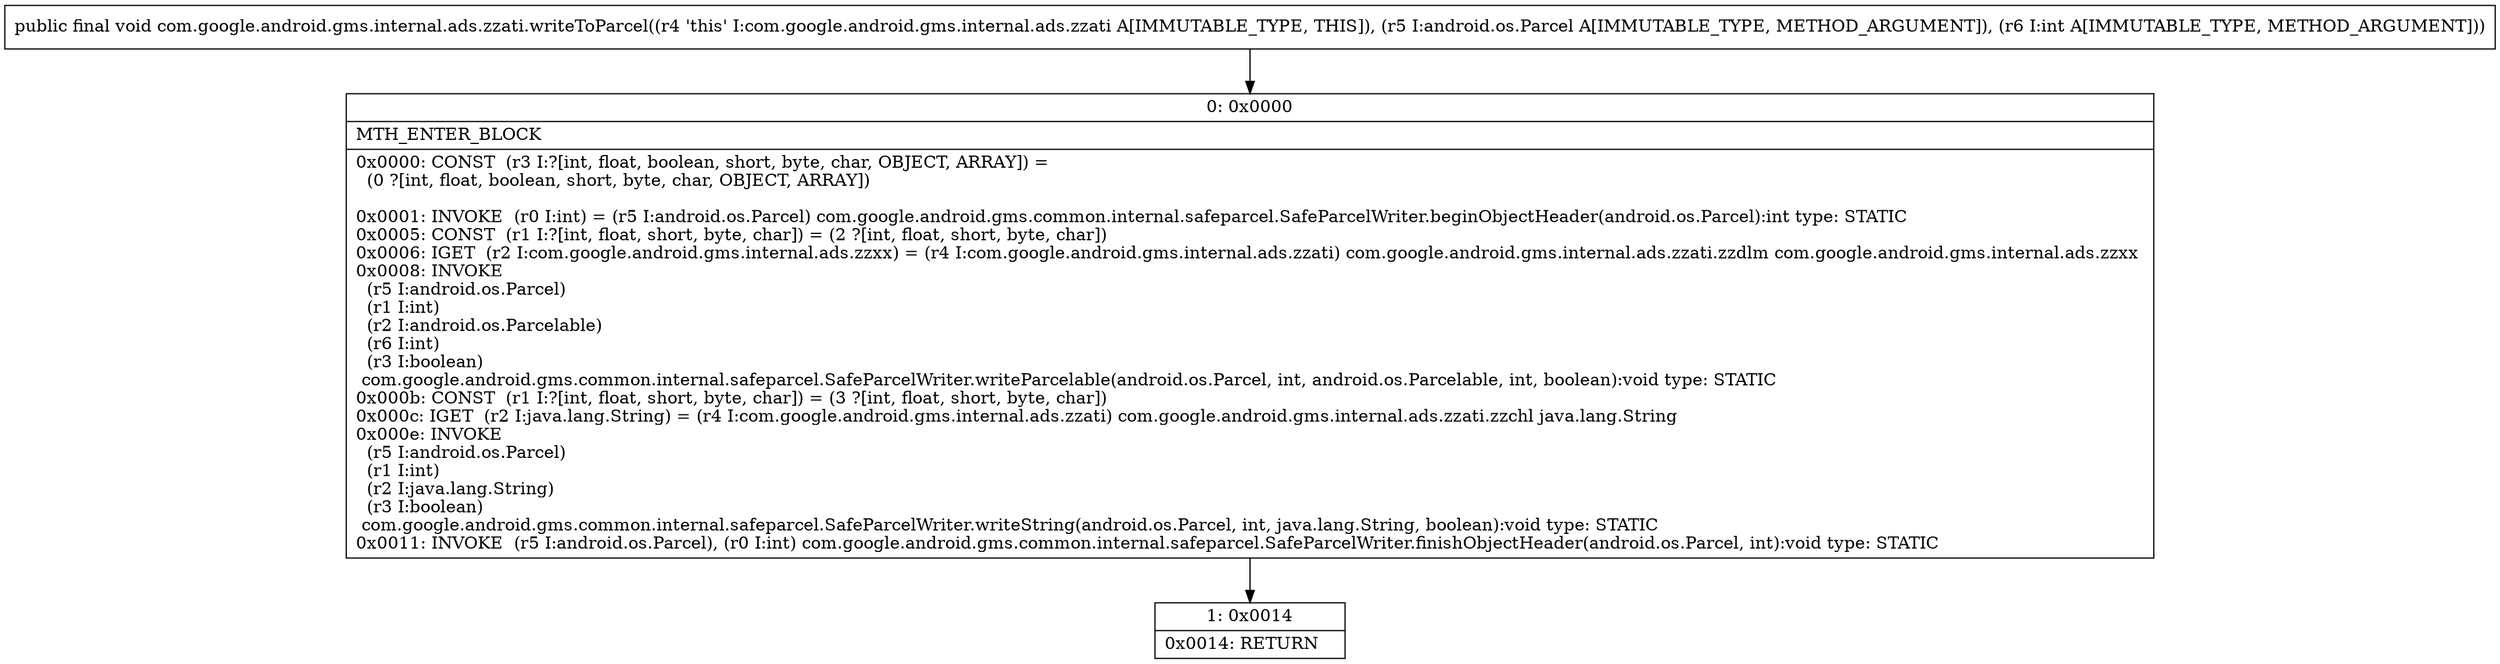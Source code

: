 digraph "CFG forcom.google.android.gms.internal.ads.zzati.writeToParcel(Landroid\/os\/Parcel;I)V" {
Node_0 [shape=record,label="{0\:\ 0x0000|MTH_ENTER_BLOCK\l|0x0000: CONST  (r3 I:?[int, float, boolean, short, byte, char, OBJECT, ARRAY]) = \l  (0 ?[int, float, boolean, short, byte, char, OBJECT, ARRAY])\l \l0x0001: INVOKE  (r0 I:int) = (r5 I:android.os.Parcel) com.google.android.gms.common.internal.safeparcel.SafeParcelWriter.beginObjectHeader(android.os.Parcel):int type: STATIC \l0x0005: CONST  (r1 I:?[int, float, short, byte, char]) = (2 ?[int, float, short, byte, char]) \l0x0006: IGET  (r2 I:com.google.android.gms.internal.ads.zzxx) = (r4 I:com.google.android.gms.internal.ads.zzati) com.google.android.gms.internal.ads.zzati.zzdlm com.google.android.gms.internal.ads.zzxx \l0x0008: INVOKE  \l  (r5 I:android.os.Parcel)\l  (r1 I:int)\l  (r2 I:android.os.Parcelable)\l  (r6 I:int)\l  (r3 I:boolean)\l com.google.android.gms.common.internal.safeparcel.SafeParcelWriter.writeParcelable(android.os.Parcel, int, android.os.Parcelable, int, boolean):void type: STATIC \l0x000b: CONST  (r1 I:?[int, float, short, byte, char]) = (3 ?[int, float, short, byte, char]) \l0x000c: IGET  (r2 I:java.lang.String) = (r4 I:com.google.android.gms.internal.ads.zzati) com.google.android.gms.internal.ads.zzati.zzchl java.lang.String \l0x000e: INVOKE  \l  (r5 I:android.os.Parcel)\l  (r1 I:int)\l  (r2 I:java.lang.String)\l  (r3 I:boolean)\l com.google.android.gms.common.internal.safeparcel.SafeParcelWriter.writeString(android.os.Parcel, int, java.lang.String, boolean):void type: STATIC \l0x0011: INVOKE  (r5 I:android.os.Parcel), (r0 I:int) com.google.android.gms.common.internal.safeparcel.SafeParcelWriter.finishObjectHeader(android.os.Parcel, int):void type: STATIC \l}"];
Node_1 [shape=record,label="{1\:\ 0x0014|0x0014: RETURN   \l}"];
MethodNode[shape=record,label="{public final void com.google.android.gms.internal.ads.zzati.writeToParcel((r4 'this' I:com.google.android.gms.internal.ads.zzati A[IMMUTABLE_TYPE, THIS]), (r5 I:android.os.Parcel A[IMMUTABLE_TYPE, METHOD_ARGUMENT]), (r6 I:int A[IMMUTABLE_TYPE, METHOD_ARGUMENT])) }"];
MethodNode -> Node_0;
Node_0 -> Node_1;
}


